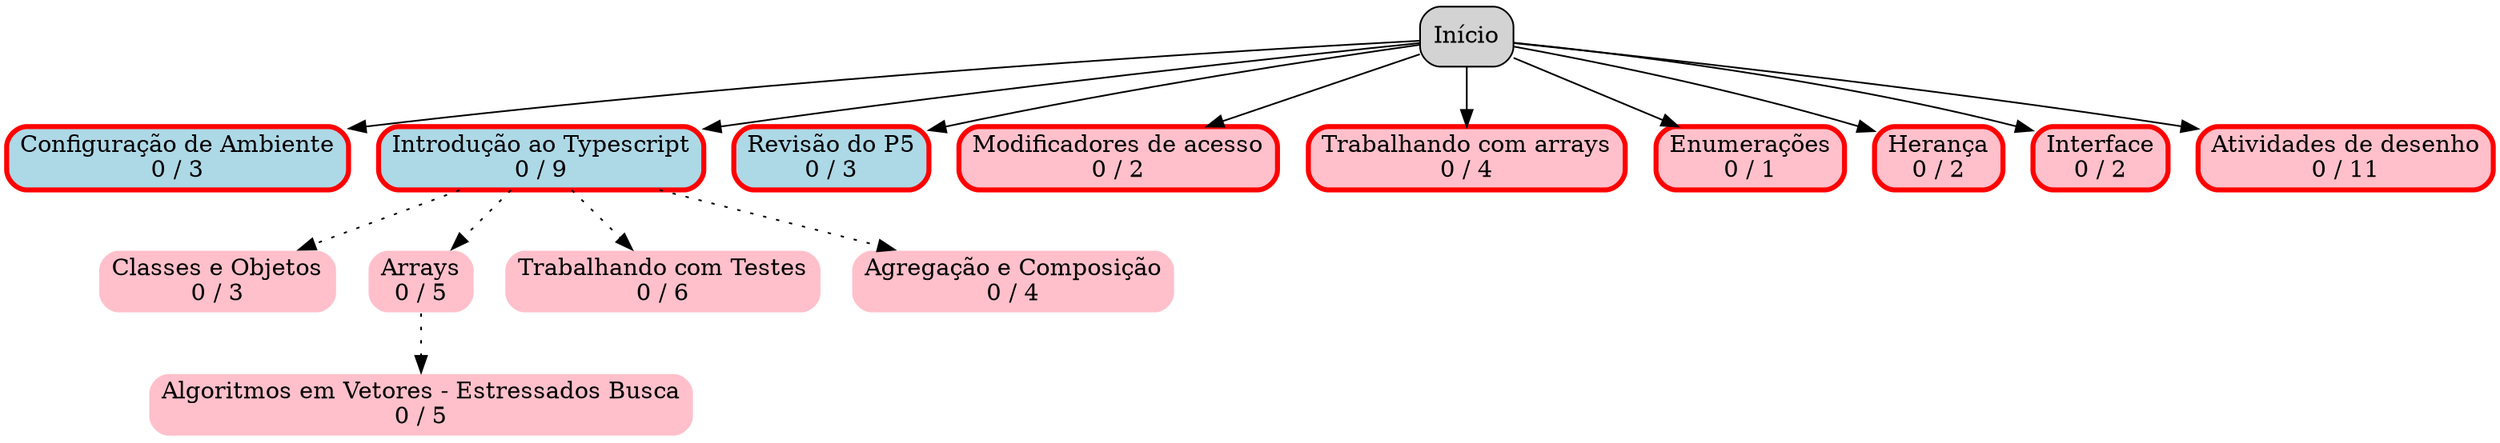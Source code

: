 digraph diag {
  node [penwidth=1, style="rounded,filled", shape=box]
  "Início" -> "Configuração de Ambiente\n0 / 3"
  "Início" -> "Introdução ao Typescript\n0 / 9"
  "Início" -> "Revisão do P5\n0 / 3"
  "Introdução ao Typescript\n0 / 9" -> "Classes e Objetos\n0 / 3" [style=dotted]
  "Introdução ao Typescript\n0 / 9" -> "Arrays\n0 / 5" [style=dotted]
  "Introdução ao Typescript\n0 / 9" -> "Trabalhando com Testes\n0 / 6" [style=dotted]
  "Arrays\n0 / 5" -> "Algoritmos em Vetores - Estressados Busca\n0 / 5" [style=dotted]
  "Início" -> "Modificadores de acesso\n0 / 2"
  "Introdução ao Typescript\n0 / 9" -> "Agregação e Composição\n0 / 4" [style=dotted]
  "Início" -> "Trabalhando com arrays\n0 / 4"
  "Início" -> "Enumerações\n0 / 1"
  "Início" -> "Herança\n0 / 2"
  "Início" -> "Interface\n0 / 2"
  "Início" -> "Atividades de desenho\n0 / 11"
  "Configuração de Ambiente\n0 / 3" [shape=box, color=red, penwidth=3, fillcolor=lightblue]
  "Introdução ao Typescript\n0 / 9" [shape=box, color=red, penwidth=3, fillcolor=lightblue]
  "Revisão do P5\n0 / 3" [shape=box, color=red, penwidth=3, fillcolor=lightblue]
  "Classes e Objetos\n0 / 3" [shape=box, color=white, penwidth=1, fillcolor=pink]
  "Arrays\n0 / 5" [shape=box, color=white, penwidth=1, fillcolor=pink]
  "Trabalhando com Testes\n0 / 6" [shape=box, color=white, penwidth=1, fillcolor=pink]
  "Algoritmos em Vetores - Estressados Busca\n0 / 5" [shape=box, color=white, penwidth=1, fillcolor=pink]
  "Modificadores de acesso\n0 / 2" [shape=box, color=red, penwidth=3, fillcolor=pink]
  "Agregação e Composição\n0 / 4" [shape=box, color=white, penwidth=1, fillcolor=pink]
  "Trabalhando com arrays\n0 / 4" [shape=box, color=red, penwidth=3, fillcolor=pink]
  "Enumerações\n0 / 1" [shape=box, color=red, penwidth=3, fillcolor=pink]
  "Herança\n0 / 2" [shape=box, color=red, penwidth=3, fillcolor=pink]
  "Interface\n0 / 2" [shape=box, color=red, penwidth=3, fillcolor=pink]
  "Atividades de desenho\n0 / 11" [shape=box, color=red, penwidth=3, fillcolor=pink]
}
